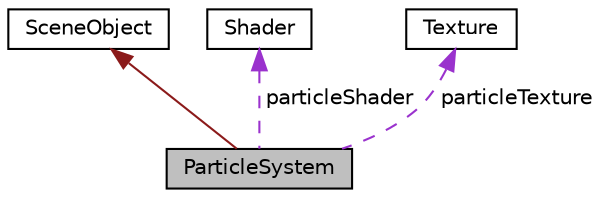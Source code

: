 digraph "ParticleSystem"
{
  edge [fontname="Helvetica",fontsize="10",labelfontname="Helvetica",labelfontsize="10"];
  node [fontname="Helvetica",fontsize="10",shape=record];
  Node1 [label="ParticleSystem",height=0.2,width=0.4,color="black", fillcolor="grey75", style="filled", fontcolor="black"];
  Node2 -> Node1 [dir="back",color="firebrick4",fontsize="10",style="solid",fontname="Helvetica"];
  Node2 [label="SceneObject",height=0.2,width=0.4,color="black", fillcolor="white", style="filled",URL="$classSceneObject.html",tooltip="A SceneObject holds a transformation matrix and its inverse and provides functions to manipulate them..."];
  Node3 -> Node1 [dir="back",color="darkorchid3",fontsize="10",style="dashed",label=" particleShader" ,fontname="Helvetica"];
  Node3 [label="Shader",height=0.2,width=0.4,color="black", fillcolor="white", style="filled",URL="$classShader.html",tooltip="Shader class. This loads and compiles glsl shader files and creates a linked shader program..."];
  Node4 -> Node1 [dir="back",color="darkorchid3",fontsize="10",style="dashed",label=" particleTexture" ,fontname="Helvetica"];
  Node4 [label="Texture",height=0.2,width=0.4,color="black", fillcolor="white", style="filled",URL="$classTexture.html",tooltip="Texture class. This loads an opengl texture from an image file and stores a handle to it..."];
}
